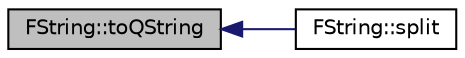 digraph "FString::toQString"
{
 // INTERACTIVE_SVG=YES
  edge [fontname="Helvetica",fontsize="10",labelfontname="Helvetica",labelfontsize="10"];
  node [fontname="Helvetica",fontsize="10",shape=record];
  rankdir="LR";
  Node64 [label="FString::toQString",height=0.2,width=0.4,color="black", fillcolor="grey75", style="filled", fontcolor="black"];
  Node64 -> Node65 [dir="back",color="midnightblue",fontsize="10",style="solid",fontname="Helvetica"];
  Node65 [label="FString::split",height=0.2,width=0.4,color="black", fillcolor="white", style="filled",URL="$class_f_string.html#ab5849d7c95c4e812b34836358d12224a",tooltip="Sépare un FString en composants de liste délimités par un ou deux séparateurs. "];
}
